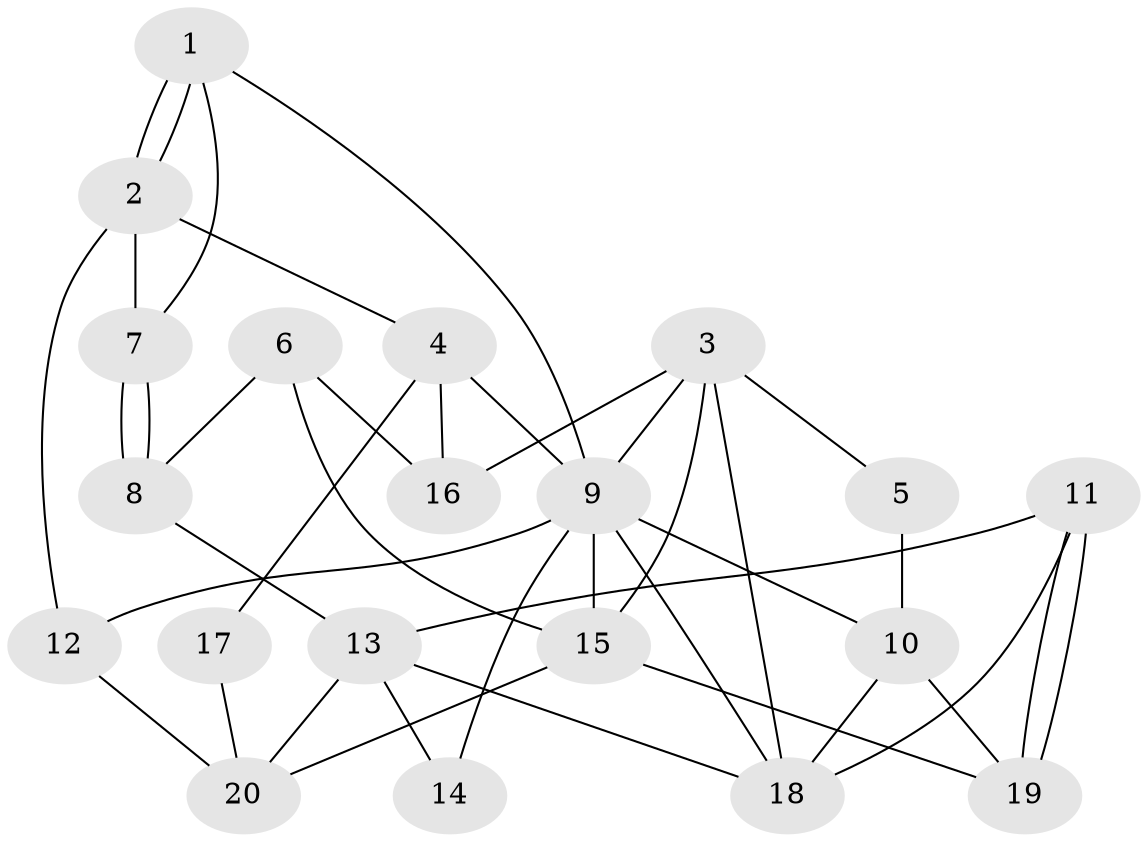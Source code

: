 // Generated by graph-tools (version 1.1) at 2025/46/02/15/25 05:46:28]
// undirected, 20 vertices, 40 edges
graph export_dot {
graph [start="1"]
  node [color=gray90,style=filled];
  1;
  2;
  3;
  4;
  5;
  6;
  7;
  8;
  9;
  10;
  11;
  12;
  13;
  14;
  15;
  16;
  17;
  18;
  19;
  20;
  1 -- 9;
  1 -- 2;
  1 -- 2;
  1 -- 7;
  2 -- 7;
  2 -- 4;
  2 -- 12;
  3 -- 18;
  3 -- 9;
  3 -- 5;
  3 -- 15;
  3 -- 16;
  4 -- 9;
  4 -- 16;
  4 -- 17;
  5 -- 10;
  6 -- 16;
  6 -- 15;
  6 -- 8;
  7 -- 8;
  7 -- 8;
  8 -- 13;
  9 -- 18;
  9 -- 12;
  9 -- 10;
  9 -- 14;
  9 -- 15;
  10 -- 19;
  10 -- 18;
  11 -- 19;
  11 -- 19;
  11 -- 13;
  11 -- 18;
  12 -- 20;
  13 -- 18;
  13 -- 14;
  13 -- 20;
  15 -- 19;
  15 -- 20;
  17 -- 20;
}
